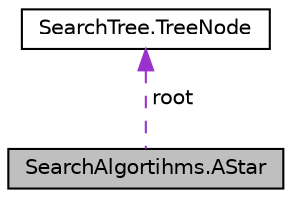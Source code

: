 digraph "SearchAlgortihms.AStar"
{
  edge [fontname="Helvetica",fontsize="10",labelfontname="Helvetica",labelfontsize="10"];
  node [fontname="Helvetica",fontsize="10",shape=record];
  Node1 [label="SearchAlgortihms.AStar",height=0.2,width=0.4,color="black", fillcolor="grey75", style="filled", fontcolor="black"];
  Node2 -> Node1 [dir="back",color="darkorchid3",fontsize="10",style="dashed",label=" root" ];
  Node2 [label="SearchTree.TreeNode",height=0.2,width=0.4,color="black", fillcolor="white", style="filled",URL="$class_search_tree_1_1_tree_node.html"];
}
